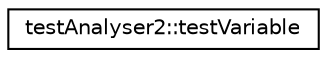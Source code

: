 digraph "Graphical Class Hierarchy"
{
 // INTERACTIVE_SVG=YES
 // LATEX_PDF_SIZE
  edge [fontname="Helvetica",fontsize="10",labelfontname="Helvetica",labelfontsize="10"];
  node [fontname="Helvetica",fontsize="10",shape=record];
  rankdir="LR";
  Node0 [label="testAnalyser2::testVariable",height=0.2,width=0.4,color="black", fillcolor="white", style="filled",URL="$d9/dc4/structtestAnalyser2_1_1testVariable.html",tooltip="A variable that will be changed."];
}
